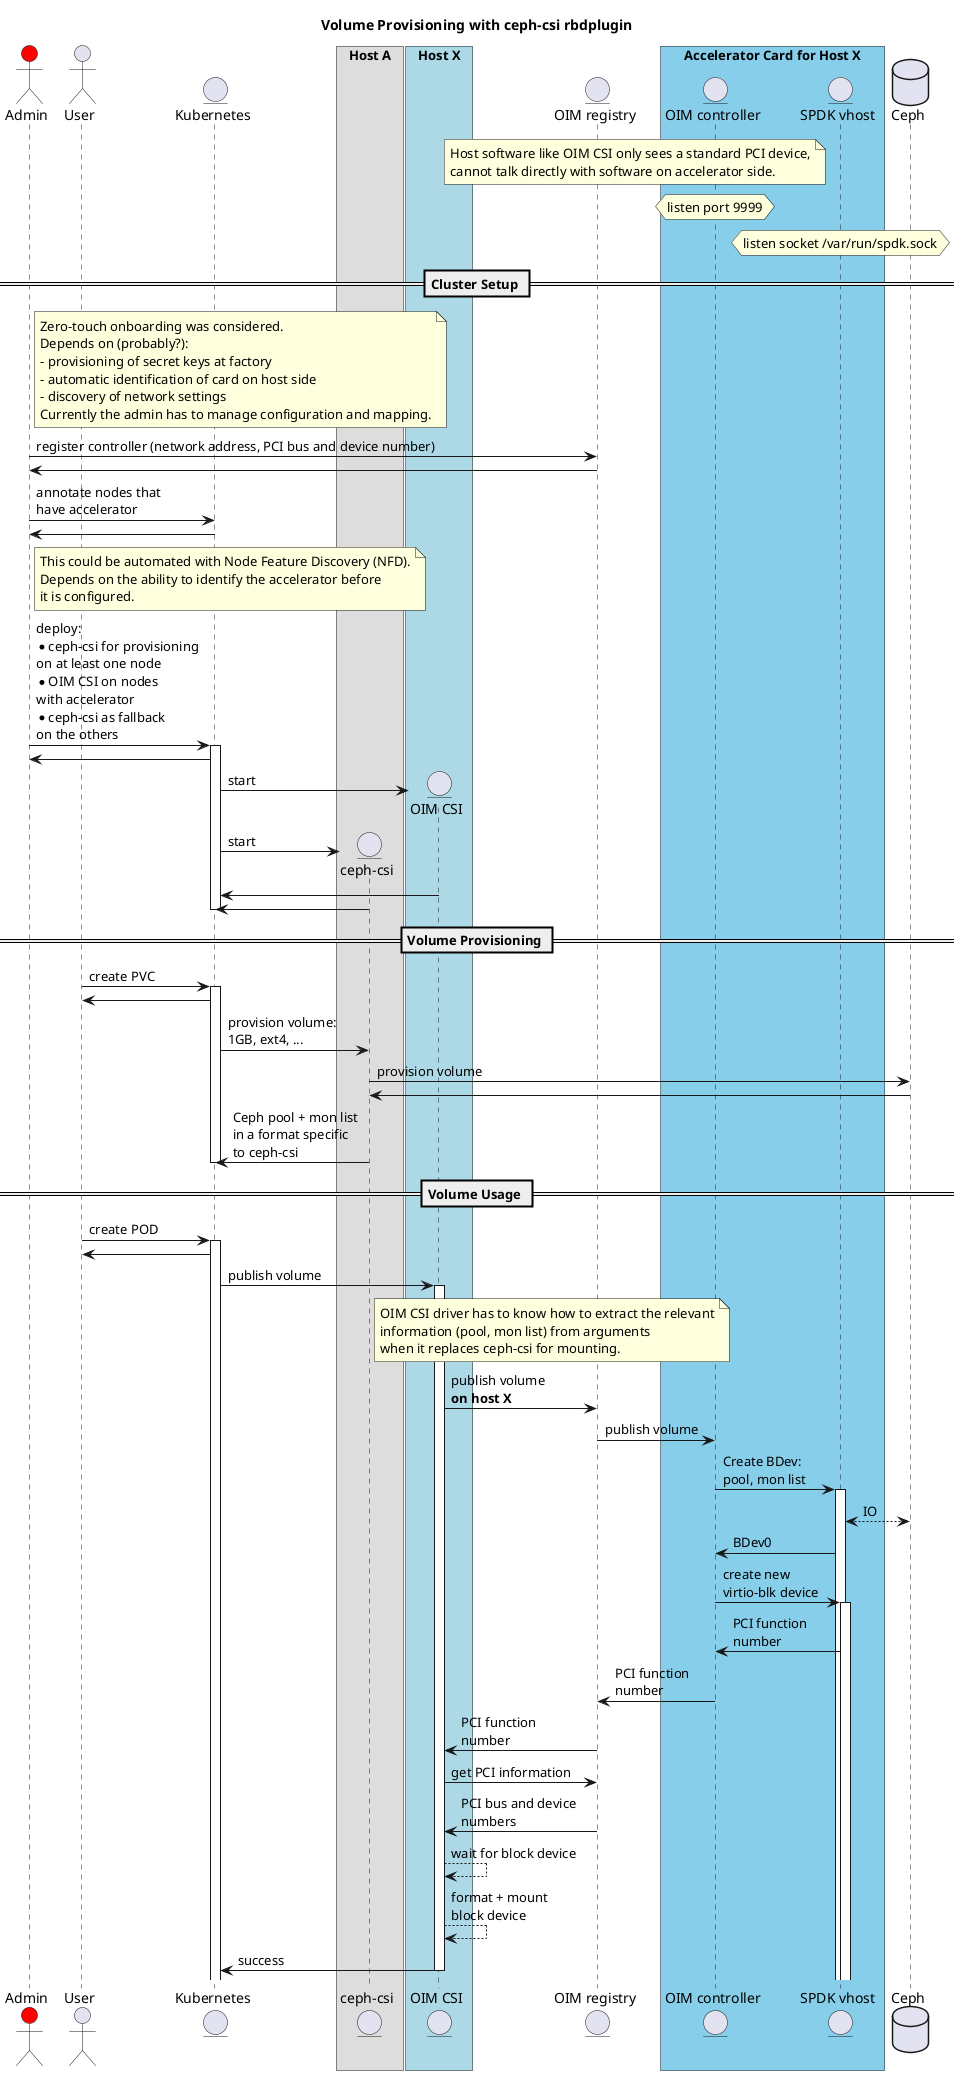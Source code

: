 @startuml

title Volume Provisioning with ceph-csi rbdplugin

actor Admin #red
actor User
entity Kubernetes as k8s
box "Host A"
entity "ceph-csi" as cephcsi
end box
box "Host X" #LightBlue
entity "OIM CSI" as driver
end box
entity "OIM registry" as registry
box "Accelerator Card for Host X" #SkyBlue
entity "OIM controller" as controller
entity "SPDK vhost" as spdk
end box
database Ceph

note right of driver
    Host software like OIM CSI only sees a standard PCI device,
    cannot talk directly with software on accelerator side.
end note
hnote over controller: listen port 9999
hnote over spdk: listen socket /var/run/spdk.sock

== Cluster Setup ==

' create registry
' Admin->registry: start
' create controller
' Admin->controller: start
' create spdk
' Admin->spdk: start
note right of Admin
    Zero-touch onboarding was considered.
    Depends on (probably?):
    - provisioning of secret keys at factory
    - automatic identification of card on host side
    - discovery of network settings
    Currently the admin has to manage configuration and mapping.
end note
Admin->registry: register controller (network address, PCI bus and device number)
Admin<-registry
Admin->k8s: annotate nodes that\nhave accelerator
Admin<-k8s
note right of Admin
     This could be automated with Node Feature Discovery (NFD).
     Depends on the ability to identify the accelerator before
     it is configured.
end note
Admin->k8s: deploy:\n* ceph-csi for provisioning\non at least one node\n* OIM CSI on nodes\nwith accelerator\n* ceph-csi as fallback\non the others
activate k8s
Admin<-k8s
create driver
k8s->driver: start
create cephcsi
k8s->cephcsi: start
k8s<-driver
k8s<-cephcsi
deactivate k8s

== Volume Provisioning ==

User->k8s: create PVC
activate k8s
User<-k8s

k8s->cephcsi: provision volume:\n1GB, ext4, ...
cephcsi->Ceph: provision volume
cephcsi<-Ceph
k8s<-cephcsi: Ceph pool + mon list\nin a format specific\nto ceph-csi
deactivate

== Volume Usage ==

User->k8s: create POD
activate k8s
User<-k8s
k8s->driver: publish volume
note right of cephcsi
    OIM CSI driver has to know how to extract the relevant
    information (pool, mon list) from arguments
    when it replaces ceph-csi for mounting.
end note
activate driver
driver->registry: publish volume\n**on host X**
registry->controller: publish volume
controller->spdk: Create BDev:\npool, mon list
activate spdk
spdk<-->Ceph: IO
controller<-spdk: BDev0
controller->spdk: create new\nvirtio-blk device
activate spdk
controller<-spdk: PCI function\nnumber
registry<-controller: PCI function\nnumber
driver<-registry: PCI function\nnumber
driver->registry: get PCI information
driver<-registry: PCI bus and device\nnumbers
driver-->driver: wait for block device
driver-->driver: format + mount\nblock device
k8s<-driver: success
deactivate driver

@enduml